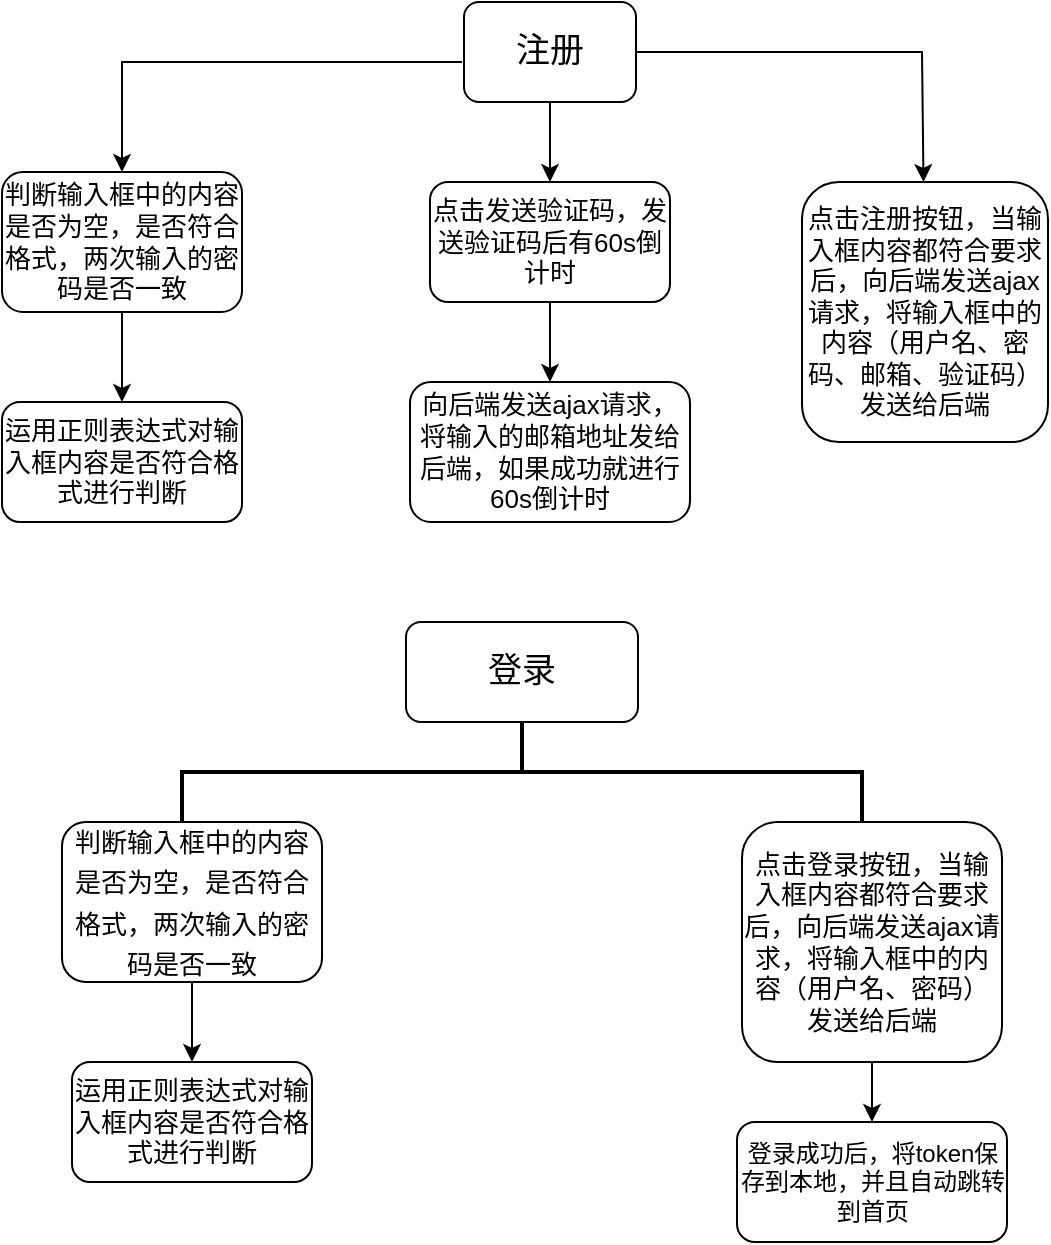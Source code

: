 <mxfile version="18.0.1" type="device"><diagram id="DA0a-onQ5ukKvHG7HjIm" name="第 1 页"><mxGraphModel dx="1038" dy="2979" grid="1" gridSize="10" guides="1" tooltips="1" connect="1" arrows="1" fold="1" page="1" pageScale="1" pageWidth="827" pageHeight="1169" math="0" shadow="0"><root><mxCell id="0"/><mxCell id="1" parent="0"/><mxCell id="M2PuVUkRkO2M7BQnczon-1" value="&lt;font style=&quot;font-size: 17px;&quot;&gt;注册&lt;/font&gt;" style="rounded=1;whiteSpace=wrap;html=1;" parent="1" vertex="1"><mxGeometry x="371" y="-2300" width="86" height="50" as="geometry"/></mxCell><mxCell id="M2PuVUkRkO2M7BQnczon-3" value="判断输入框中的内容是否为空，是否符合格式，两次输入的密码是否一致" style="rounded=1;whiteSpace=wrap;html=1;fontSize=13;" parent="1" vertex="1"><mxGeometry x="140" y="-2215" width="120" height="70" as="geometry"/></mxCell><mxCell id="M2PuVUkRkO2M7BQnczon-4" value="点击发送验证码，发送验证码后有60s倒计时" style="rounded=1;whiteSpace=wrap;html=1;fontSize=13;" parent="1" vertex="1"><mxGeometry x="354" y="-2210" width="120" height="60" as="geometry"/></mxCell><mxCell id="M2PuVUkRkO2M7BQnczon-6" value="" style="endArrow=classic;html=1;rounded=0;fontSize=13;entryX=0.5;entryY=0;entryDx=0;entryDy=0;" parent="1" target="M2PuVUkRkO2M7BQnczon-3" edge="1"><mxGeometry width="50" height="50" relative="1" as="geometry"><mxPoint x="370" y="-2270" as="sourcePoint"/><mxPoint x="210" y="-2230" as="targetPoint"/><Array as="points"><mxPoint x="200" y="-2270"/></Array></mxGeometry></mxCell><mxCell id="M2PuVUkRkO2M7BQnczon-7" value="" style="endArrow=classic;html=1;rounded=0;fontSize=13;exitX=0.5;exitY=1;exitDx=0;exitDy=0;" parent="1" source="M2PuVUkRkO2M7BQnczon-3" target="M2PuVUkRkO2M7BQnczon-8" edge="1"><mxGeometry width="50" height="50" relative="1" as="geometry"><mxPoint x="390" y="-1990" as="sourcePoint"/><mxPoint x="160" y="-2100" as="targetPoint"/></mxGeometry></mxCell><mxCell id="M2PuVUkRkO2M7BQnczon-8" value="运用正则表达式对输入框内容是否符合格式进行判断" style="rounded=1;whiteSpace=wrap;html=1;fontSize=13;" parent="1" vertex="1"><mxGeometry x="140" y="-2100" width="120" height="60" as="geometry"/></mxCell><mxCell id="M2PuVUkRkO2M7BQnczon-9" value="" style="endArrow=classic;html=1;rounded=0;fontSize=13;exitX=0.5;exitY=1;exitDx=0;exitDy=0;entryX=0.5;entryY=0;entryDx=0;entryDy=0;" parent="1" source="M2PuVUkRkO2M7BQnczon-1" target="M2PuVUkRkO2M7BQnczon-4" edge="1"><mxGeometry width="50" height="50" relative="1" as="geometry"><mxPoint x="390" y="-2000" as="sourcePoint"/><mxPoint x="440" y="-2050" as="targetPoint"/><Array as="points"/></mxGeometry></mxCell><mxCell id="M2PuVUkRkO2M7BQnczon-10" value="" style="endArrow=classic;html=1;rounded=0;fontSize=13;exitX=0.5;exitY=1;exitDx=0;exitDy=0;" parent="1" source="M2PuVUkRkO2M7BQnczon-4" target="M2PuVUkRkO2M7BQnczon-11" edge="1"><mxGeometry width="50" height="50" relative="1" as="geometry"><mxPoint x="390" y="-2000" as="sourcePoint"/><mxPoint x="330" y="-2110" as="targetPoint"/></mxGeometry></mxCell><mxCell id="M2PuVUkRkO2M7BQnczon-11" value="向后端发送ajax请求，将输入的邮箱地址发给后端，如果成功就进行60s倒计时" style="rounded=1;whiteSpace=wrap;html=1;fontSize=13;" parent="1" vertex="1"><mxGeometry x="344" y="-2110" width="140" height="70" as="geometry"/></mxCell><mxCell id="M2PuVUkRkO2M7BQnczon-12" value="" style="endArrow=classic;html=1;rounded=0;fontSize=13;exitX=1;exitY=0.5;exitDx=0;exitDy=0;" parent="1" source="M2PuVUkRkO2M7BQnczon-1" target="M2PuVUkRkO2M7BQnczon-13" edge="1"><mxGeometry width="50" height="50" relative="1" as="geometry"><mxPoint x="390" y="-2020" as="sourcePoint"/><mxPoint x="520" y="-2210" as="targetPoint"/><Array as="points"><mxPoint x="600" y="-2275"/></Array></mxGeometry></mxCell><mxCell id="M2PuVUkRkO2M7BQnczon-13" value="&lt;span style=&quot;&quot;&gt;点击注册按钮，当输入框内容都符合要求后，向后端发送ajax请求，将输入框中的内容（用户名、密码、邮箱、验证码）发送给后端&lt;/span&gt;" style="rounded=1;whiteSpace=wrap;html=1;fontSize=13;" parent="1" vertex="1"><mxGeometry x="540" y="-2210" width="123" height="130" as="geometry"/></mxCell><mxCell id="M2PuVUkRkO2M7BQnczon-14" value="&lt;font style=&quot;font-size: 17px;&quot;&gt;登录&lt;/font&gt;" style="rounded=1;whiteSpace=wrap;html=1;fontSize=13;" parent="1" vertex="1"><mxGeometry x="342" y="-1990" width="116" height="50" as="geometry"/></mxCell><mxCell id="M2PuVUkRkO2M7BQnczon-17" value="&lt;span style=&quot;font-size: 13px;&quot;&gt;判断输入框中的内容是否为空，是否符合格式，两次输入的密码是否一致&lt;/span&gt;" style="rounded=1;whiteSpace=wrap;html=1;fontSize=17;" parent="1" vertex="1"><mxGeometry x="170" y="-1890" width="130" height="80" as="geometry"/></mxCell><mxCell id="M2PuVUkRkO2M7BQnczon-19" value="" style="strokeWidth=2;html=1;shape=mxgraph.flowchart.annotation_2;align=left;labelPosition=right;pointerEvents=1;fontSize=13;direction=south;" parent="1" vertex="1"><mxGeometry x="230" y="-1940" width="340" height="50" as="geometry"/></mxCell><mxCell id="M2PuVUkRkO2M7BQnczon-20" value="运用正则表达式对输入框内容是否符合格式进行判断" style="rounded=1;whiteSpace=wrap;html=1;fontSize=13;" parent="1" vertex="1"><mxGeometry x="175" y="-1770" width="120" height="60" as="geometry"/></mxCell><mxCell id="M2PuVUkRkO2M7BQnczon-21" value="" style="endArrow=classic;html=1;rounded=0;fontSize=13;entryX=0.5;entryY=0;entryDx=0;entryDy=0;exitX=0.5;exitY=1;exitDx=0;exitDy=0;" parent="1" source="M2PuVUkRkO2M7BQnczon-17" target="M2PuVUkRkO2M7BQnczon-20" edge="1"><mxGeometry width="50" height="50" relative="1" as="geometry"><mxPoint x="240" y="-1800" as="sourcePoint"/><mxPoint x="440" y="-1790" as="targetPoint"/></mxGeometry></mxCell><mxCell id="IWTU36VSINMpg8H1wsyw-2" style="edgeStyle=orthogonalEdgeStyle;rounded=0;orthogonalLoop=1;jettySize=auto;html=1;entryX=0.5;entryY=0;entryDx=0;entryDy=0;" edge="1" parent="1" source="M2PuVUkRkO2M7BQnczon-24" target="IWTU36VSINMpg8H1wsyw-1"><mxGeometry relative="1" as="geometry"/></mxCell><mxCell id="M2PuVUkRkO2M7BQnczon-24" value="&lt;span style=&quot;&quot;&gt;点击登录按钮，当输入框内容都符合要求后，向后端发送ajax请求，将输入框中的内容（用户名、密码）发送给后端&lt;/span&gt;" style="rounded=1;whiteSpace=wrap;html=1;fontSize=13;" parent="1" vertex="1"><mxGeometry x="510" y="-1890" width="130" height="120" as="geometry"/></mxCell><mxCell id="IWTU36VSINMpg8H1wsyw-1" value="登录成功后，将token保存到本地，并且自动跳转到首页" style="rounded=1;whiteSpace=wrap;html=1;" vertex="1" parent="1"><mxGeometry x="507.5" y="-1740" width="135" height="60" as="geometry"/></mxCell></root></mxGraphModel></diagram></mxfile>